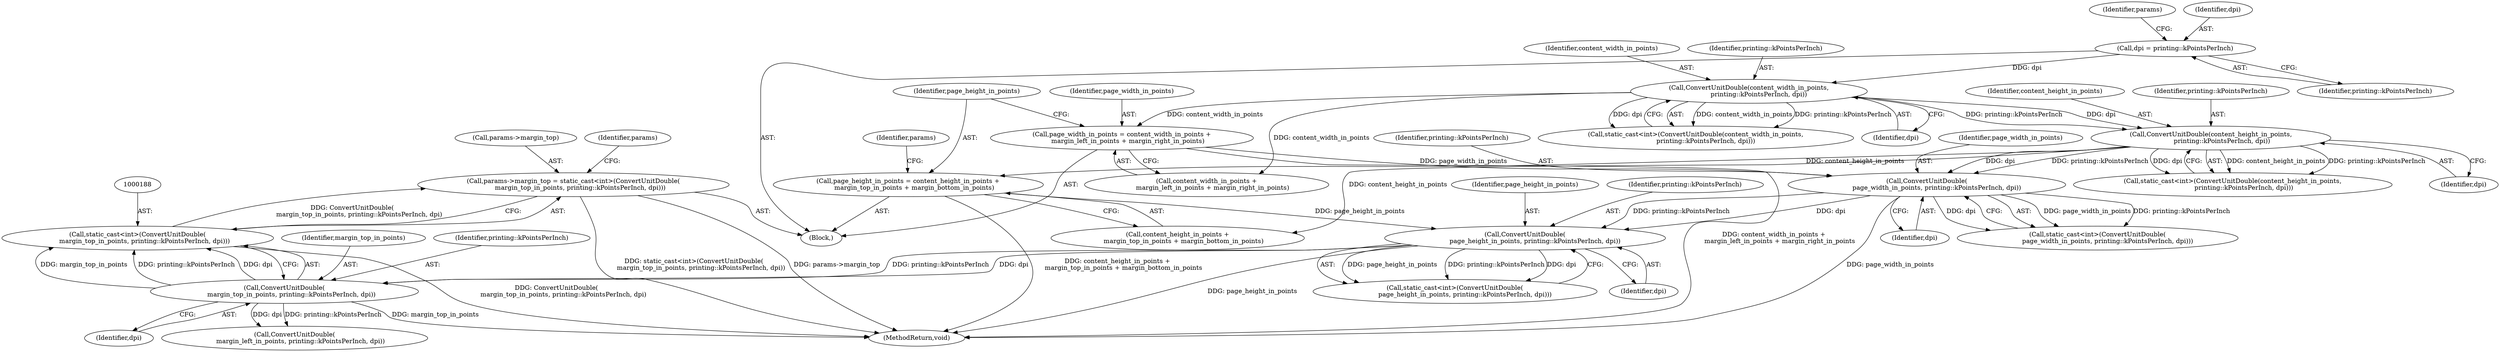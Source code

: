 digraph "0_Chrome_af05a799e3f47331fb27a24a8a56f1b1dd47a9c2@pointer" {
"1000183" [label="(Call,params->margin_top = static_cast<int>(ConvertUnitDouble(\n       margin_top_in_points, printing::kPointsPerInch, dpi)))"];
"1000187" [label="(Call,static_cast<int>(ConvertUnitDouble(\n       margin_top_in_points, printing::kPointsPerInch, dpi)))"];
"1000189" [label="(Call,ConvertUnitDouble(\n       margin_top_in_points, printing::kPointsPerInch, dpi))"];
"1000179" [label="(Call,ConvertUnitDouble(\n          page_height_in_points, printing::kPointsPerInch, dpi))"];
"1000159" [label="(Call,page_height_in_points = content_height_in_points +\n      margin_top_in_points + margin_bottom_in_points)"];
"1000146" [label="(Call,ConvertUnitDouble(content_height_in_points,\n           printing::kPointsPerInch, dpi))"];
"1000140" [label="(Call,ConvertUnitDouble(content_width_in_points,\n          printing::kPointsPerInch, dpi))"];
"1000130" [label="(Call,dpi = printing::kPointsPerInch)"];
"1000173" [label="(Call,ConvertUnitDouble(\n          page_width_in_points, printing::kPointsPerInch, dpi))"];
"1000151" [label="(Call,page_width_in_points = content_width_in_points +\n      margin_left_in_points + margin_right_in_points)"];
"1000173" [label="(Call,ConvertUnitDouble(\n          page_width_in_points, printing::kPointsPerInch, dpi))"];
"1000143" [label="(Identifier,dpi)"];
"1000190" [label="(Identifier,margin_top_in_points)"];
"1000161" [label="(Call,content_height_in_points +\n      margin_top_in_points + margin_bottom_in_points)"];
"1000177" [label="(Call,static_cast<int>(ConvertUnitDouble(\n          page_height_in_points, printing::kPointsPerInch, dpi)))"];
"1000151" [label="(Call,page_width_in_points = content_width_in_points +\n      margin_left_in_points + margin_right_in_points)"];
"1000192" [label="(Identifier,dpi)"];
"1000168" [label="(Identifier,params)"];
"1000141" [label="(Identifier,content_width_in_points)"];
"1000184" [label="(Call,params->margin_top)"];
"1000195" [label="(Identifier,params)"];
"1000203" [label="(MethodReturn,void)"];
"1000152" [label="(Identifier,page_width_in_points)"];
"1000182" [label="(Identifier,dpi)"];
"1000174" [label="(Identifier,page_width_in_points)"];
"1000159" [label="(Call,page_height_in_points = content_height_in_points +\n      margin_top_in_points + margin_bottom_in_points)"];
"1000191" [label="(Identifier,printing::kPointsPerInch)"];
"1000140" [label="(Call,ConvertUnitDouble(content_width_in_points,\n          printing::kPointsPerInch, dpi))"];
"1000142" [label="(Identifier,printing::kPointsPerInch)"];
"1000187" [label="(Call,static_cast<int>(ConvertUnitDouble(\n       margin_top_in_points, printing::kPointsPerInch, dpi)))"];
"1000171" [label="(Call,static_cast<int>(ConvertUnitDouble(\n          page_width_in_points, printing::kPointsPerInch, dpi)))"];
"1000138" [label="(Call,static_cast<int>(ConvertUnitDouble(content_width_in_points,\n          printing::kPointsPerInch, dpi)))"];
"1000183" [label="(Call,params->margin_top = static_cast<int>(ConvertUnitDouble(\n       margin_top_in_points, printing::kPointsPerInch, dpi)))"];
"1000144" [label="(Call,static_cast<int>(ConvertUnitDouble(content_height_in_points,\n           printing::kPointsPerInch, dpi)))"];
"1000130" [label="(Call,dpi = printing::kPointsPerInch)"];
"1000189" [label="(Call,ConvertUnitDouble(\n       margin_top_in_points, printing::kPointsPerInch, dpi))"];
"1000176" [label="(Identifier,dpi)"];
"1000135" [label="(Identifier,params)"];
"1000146" [label="(Call,ConvertUnitDouble(content_height_in_points,\n           printing::kPointsPerInch, dpi))"];
"1000175" [label="(Identifier,printing::kPointsPerInch)"];
"1000148" [label="(Identifier,printing::kPointsPerInch)"];
"1000180" [label="(Identifier,page_height_in_points)"];
"1000149" [label="(Identifier,dpi)"];
"1000153" [label="(Call,content_width_in_points +\n      margin_left_in_points + margin_right_in_points)"];
"1000132" [label="(Identifier,printing::kPointsPerInch)"];
"1000160" [label="(Identifier,page_height_in_points)"];
"1000179" [label="(Call,ConvertUnitDouble(\n          page_height_in_points, printing::kPointsPerInch, dpi))"];
"1000147" [label="(Identifier,content_height_in_points)"];
"1000181" [label="(Identifier,printing::kPointsPerInch)"];
"1000131" [label="(Identifier,dpi)"];
"1000104" [label="(Block,)"];
"1000199" [label="(Call,ConvertUnitDouble(\n      margin_left_in_points, printing::kPointsPerInch, dpi))"];
"1000183" -> "1000104"  [label="AST: "];
"1000183" -> "1000187"  [label="CFG: "];
"1000184" -> "1000183"  [label="AST: "];
"1000187" -> "1000183"  [label="AST: "];
"1000195" -> "1000183"  [label="CFG: "];
"1000183" -> "1000203"  [label="DDG: static_cast<int>(ConvertUnitDouble(\n       margin_top_in_points, printing::kPointsPerInch, dpi))"];
"1000183" -> "1000203"  [label="DDG: params->margin_top"];
"1000187" -> "1000183"  [label="DDG: ConvertUnitDouble(\n       margin_top_in_points, printing::kPointsPerInch, dpi)"];
"1000187" -> "1000189"  [label="CFG: "];
"1000188" -> "1000187"  [label="AST: "];
"1000189" -> "1000187"  [label="AST: "];
"1000187" -> "1000203"  [label="DDG: ConvertUnitDouble(\n       margin_top_in_points, printing::kPointsPerInch, dpi)"];
"1000189" -> "1000187"  [label="DDG: margin_top_in_points"];
"1000189" -> "1000187"  [label="DDG: printing::kPointsPerInch"];
"1000189" -> "1000187"  [label="DDG: dpi"];
"1000189" -> "1000192"  [label="CFG: "];
"1000190" -> "1000189"  [label="AST: "];
"1000191" -> "1000189"  [label="AST: "];
"1000192" -> "1000189"  [label="AST: "];
"1000189" -> "1000203"  [label="DDG: margin_top_in_points"];
"1000179" -> "1000189"  [label="DDG: printing::kPointsPerInch"];
"1000179" -> "1000189"  [label="DDG: dpi"];
"1000189" -> "1000199"  [label="DDG: printing::kPointsPerInch"];
"1000189" -> "1000199"  [label="DDG: dpi"];
"1000179" -> "1000177"  [label="AST: "];
"1000179" -> "1000182"  [label="CFG: "];
"1000180" -> "1000179"  [label="AST: "];
"1000181" -> "1000179"  [label="AST: "];
"1000182" -> "1000179"  [label="AST: "];
"1000177" -> "1000179"  [label="CFG: "];
"1000179" -> "1000203"  [label="DDG: page_height_in_points"];
"1000179" -> "1000177"  [label="DDG: page_height_in_points"];
"1000179" -> "1000177"  [label="DDG: printing::kPointsPerInch"];
"1000179" -> "1000177"  [label="DDG: dpi"];
"1000159" -> "1000179"  [label="DDG: page_height_in_points"];
"1000173" -> "1000179"  [label="DDG: printing::kPointsPerInch"];
"1000173" -> "1000179"  [label="DDG: dpi"];
"1000159" -> "1000104"  [label="AST: "];
"1000159" -> "1000161"  [label="CFG: "];
"1000160" -> "1000159"  [label="AST: "];
"1000161" -> "1000159"  [label="AST: "];
"1000168" -> "1000159"  [label="CFG: "];
"1000159" -> "1000203"  [label="DDG: content_height_in_points +\n      margin_top_in_points + margin_bottom_in_points"];
"1000146" -> "1000159"  [label="DDG: content_height_in_points"];
"1000146" -> "1000144"  [label="AST: "];
"1000146" -> "1000149"  [label="CFG: "];
"1000147" -> "1000146"  [label="AST: "];
"1000148" -> "1000146"  [label="AST: "];
"1000149" -> "1000146"  [label="AST: "];
"1000144" -> "1000146"  [label="CFG: "];
"1000146" -> "1000144"  [label="DDG: content_height_in_points"];
"1000146" -> "1000144"  [label="DDG: printing::kPointsPerInch"];
"1000146" -> "1000144"  [label="DDG: dpi"];
"1000140" -> "1000146"  [label="DDG: printing::kPointsPerInch"];
"1000140" -> "1000146"  [label="DDG: dpi"];
"1000146" -> "1000161"  [label="DDG: content_height_in_points"];
"1000146" -> "1000173"  [label="DDG: printing::kPointsPerInch"];
"1000146" -> "1000173"  [label="DDG: dpi"];
"1000140" -> "1000138"  [label="AST: "];
"1000140" -> "1000143"  [label="CFG: "];
"1000141" -> "1000140"  [label="AST: "];
"1000142" -> "1000140"  [label="AST: "];
"1000143" -> "1000140"  [label="AST: "];
"1000138" -> "1000140"  [label="CFG: "];
"1000140" -> "1000138"  [label="DDG: content_width_in_points"];
"1000140" -> "1000138"  [label="DDG: printing::kPointsPerInch"];
"1000140" -> "1000138"  [label="DDG: dpi"];
"1000130" -> "1000140"  [label="DDG: dpi"];
"1000140" -> "1000151"  [label="DDG: content_width_in_points"];
"1000140" -> "1000153"  [label="DDG: content_width_in_points"];
"1000130" -> "1000104"  [label="AST: "];
"1000130" -> "1000132"  [label="CFG: "];
"1000131" -> "1000130"  [label="AST: "];
"1000132" -> "1000130"  [label="AST: "];
"1000135" -> "1000130"  [label="CFG: "];
"1000173" -> "1000171"  [label="AST: "];
"1000173" -> "1000176"  [label="CFG: "];
"1000174" -> "1000173"  [label="AST: "];
"1000175" -> "1000173"  [label="AST: "];
"1000176" -> "1000173"  [label="AST: "];
"1000171" -> "1000173"  [label="CFG: "];
"1000173" -> "1000203"  [label="DDG: page_width_in_points"];
"1000173" -> "1000171"  [label="DDG: page_width_in_points"];
"1000173" -> "1000171"  [label="DDG: printing::kPointsPerInch"];
"1000173" -> "1000171"  [label="DDG: dpi"];
"1000151" -> "1000173"  [label="DDG: page_width_in_points"];
"1000151" -> "1000104"  [label="AST: "];
"1000151" -> "1000153"  [label="CFG: "];
"1000152" -> "1000151"  [label="AST: "];
"1000153" -> "1000151"  [label="AST: "];
"1000160" -> "1000151"  [label="CFG: "];
"1000151" -> "1000203"  [label="DDG: content_width_in_points +\n      margin_left_in_points + margin_right_in_points"];
}
